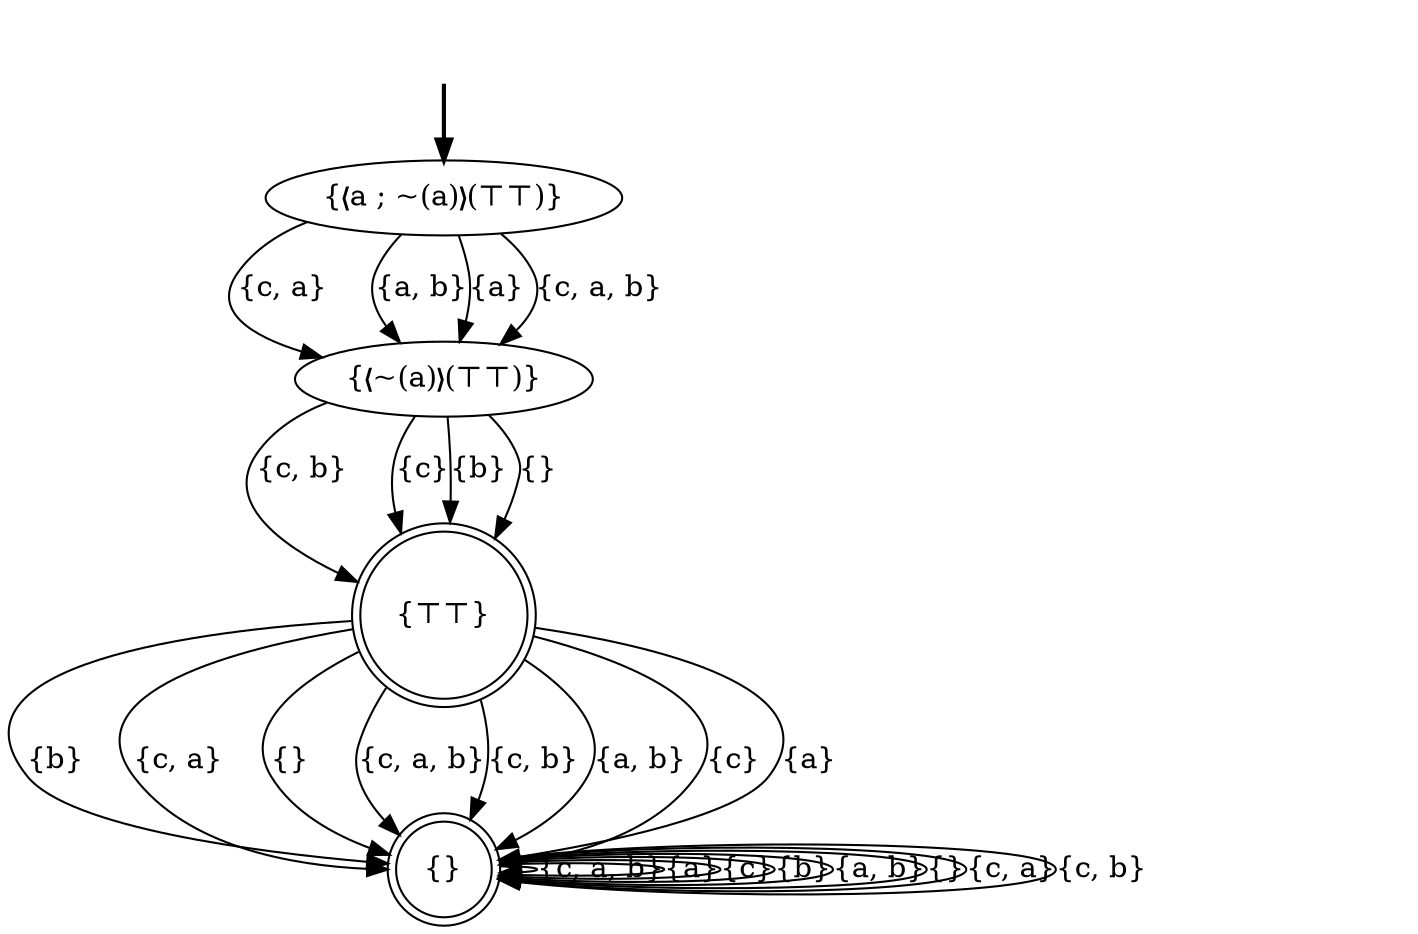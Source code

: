 digraph {
	fake0 [style=invisible]
	"{❬a ; ~(a)❭(⊤⊤)}" [root=true]
	"{❬~(a)❭(⊤⊤)}"
	"{⊤⊤}" [shape=doublecircle]
	"{}" [shape=doublecircle]
	fake0 -> "{❬a ; ~(a)❭(⊤⊤)}" [style=bold]
	"{⊤⊤}" -> "{}" [label="{b}"]
	"{⊤⊤}" -> "{}" [label="{c, a}"]
	"{⊤⊤}" -> "{}" [label="{}"]
	"{❬a ; ~(a)❭(⊤⊤)}" -> "{❬~(a)❭(⊤⊤)}" [label="{c, a}"]
	"{❬a ; ~(a)❭(⊤⊤)}" -> "{❬~(a)❭(⊤⊤)}" [label="{a, b}"]
	"{❬~(a)❭(⊤⊤)}" -> "{⊤⊤}" [label="{c, b}"]
	"{}" -> "{}" [label="{c, a, b}"]
	"{⊤⊤}" -> "{}" [label="{c, a, b}"]
	"{❬~(a)❭(⊤⊤)}" -> "{⊤⊤}" [label="{c}"]
	"{⊤⊤}" -> "{}" [label="{c, b}"]
	"{}" -> "{}" [label="{a}"]
	"{❬a ; ~(a)❭(⊤⊤)}" -> "{❬~(a)❭(⊤⊤)}" [label="{a}"]
	"{}" -> "{}" [label="{c}"]
	"{❬~(a)❭(⊤⊤)}" -> "{⊤⊤}" [label="{b}"]
	"{❬~(a)❭(⊤⊤)}" -> "{⊤⊤}" [label="{}"]
	"{❬a ; ~(a)❭(⊤⊤)}" -> "{❬~(a)❭(⊤⊤)}" [label="{c, a, b}"]
	"{}" -> "{}" [label="{b}"]
	"{}" -> "{}" [label="{a, b}"]
	"{}" -> "{}" [label="{}"]
	"{}" -> "{}" [label="{c, a}"]
	"{⊤⊤}" -> "{}" [label="{a, b}"]
	"{}" -> "{}" [label="{c, b}"]
	"{⊤⊤}" -> "{}" [label="{c}"]
	"{⊤⊤}" -> "{}" [label="{a}"]
}
